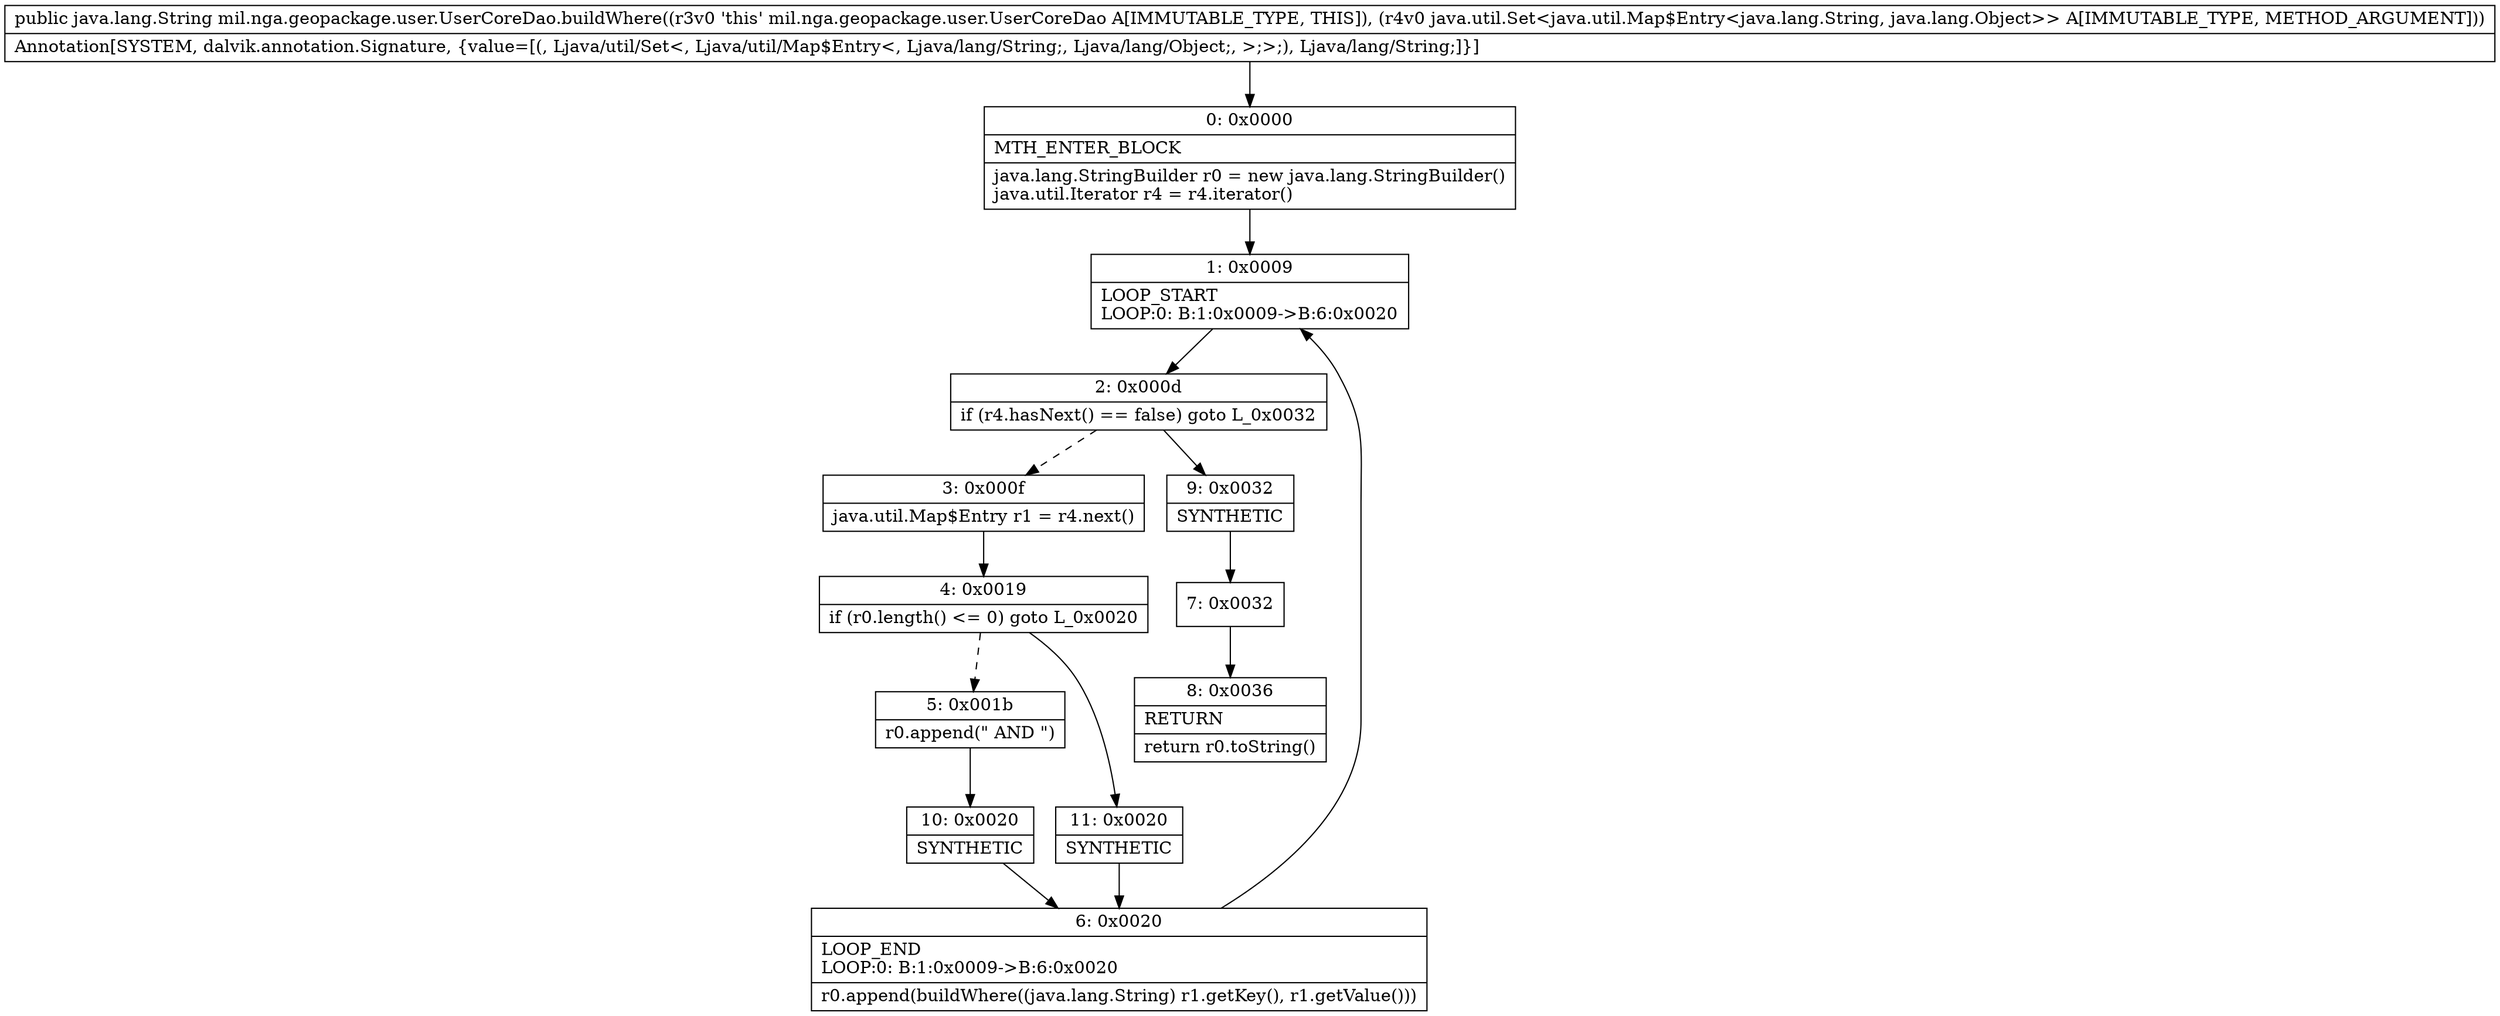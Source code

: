 digraph "CFG formil.nga.geopackage.user.UserCoreDao.buildWhere(Ljava\/util\/Set;)Ljava\/lang\/String;" {
Node_0 [shape=record,label="{0\:\ 0x0000|MTH_ENTER_BLOCK\l|java.lang.StringBuilder r0 = new java.lang.StringBuilder()\ljava.util.Iterator r4 = r4.iterator()\l}"];
Node_1 [shape=record,label="{1\:\ 0x0009|LOOP_START\lLOOP:0: B:1:0x0009\-\>B:6:0x0020\l}"];
Node_2 [shape=record,label="{2\:\ 0x000d|if (r4.hasNext() == false) goto L_0x0032\l}"];
Node_3 [shape=record,label="{3\:\ 0x000f|java.util.Map$Entry r1 = r4.next()\l}"];
Node_4 [shape=record,label="{4\:\ 0x0019|if (r0.length() \<= 0) goto L_0x0020\l}"];
Node_5 [shape=record,label="{5\:\ 0x001b|r0.append(\" AND \")\l}"];
Node_6 [shape=record,label="{6\:\ 0x0020|LOOP_END\lLOOP:0: B:1:0x0009\-\>B:6:0x0020\l|r0.append(buildWhere((java.lang.String) r1.getKey(), r1.getValue()))\l}"];
Node_7 [shape=record,label="{7\:\ 0x0032}"];
Node_8 [shape=record,label="{8\:\ 0x0036|RETURN\l|return r0.toString()\l}"];
Node_9 [shape=record,label="{9\:\ 0x0032|SYNTHETIC\l}"];
Node_10 [shape=record,label="{10\:\ 0x0020|SYNTHETIC\l}"];
Node_11 [shape=record,label="{11\:\ 0x0020|SYNTHETIC\l}"];
MethodNode[shape=record,label="{public java.lang.String mil.nga.geopackage.user.UserCoreDao.buildWhere((r3v0 'this' mil.nga.geopackage.user.UserCoreDao A[IMMUTABLE_TYPE, THIS]), (r4v0 java.util.Set\<java.util.Map$Entry\<java.lang.String, java.lang.Object\>\> A[IMMUTABLE_TYPE, METHOD_ARGUMENT]))  | Annotation[SYSTEM, dalvik.annotation.Signature, \{value=[(, Ljava\/util\/Set\<, Ljava\/util\/Map$Entry\<, Ljava\/lang\/String;, Ljava\/lang\/Object;, \>;\>;), Ljava\/lang\/String;]\}]\l}"];
MethodNode -> Node_0;
Node_0 -> Node_1;
Node_1 -> Node_2;
Node_2 -> Node_3[style=dashed];
Node_2 -> Node_9;
Node_3 -> Node_4;
Node_4 -> Node_5[style=dashed];
Node_4 -> Node_11;
Node_5 -> Node_10;
Node_6 -> Node_1;
Node_7 -> Node_8;
Node_9 -> Node_7;
Node_10 -> Node_6;
Node_11 -> Node_6;
}

